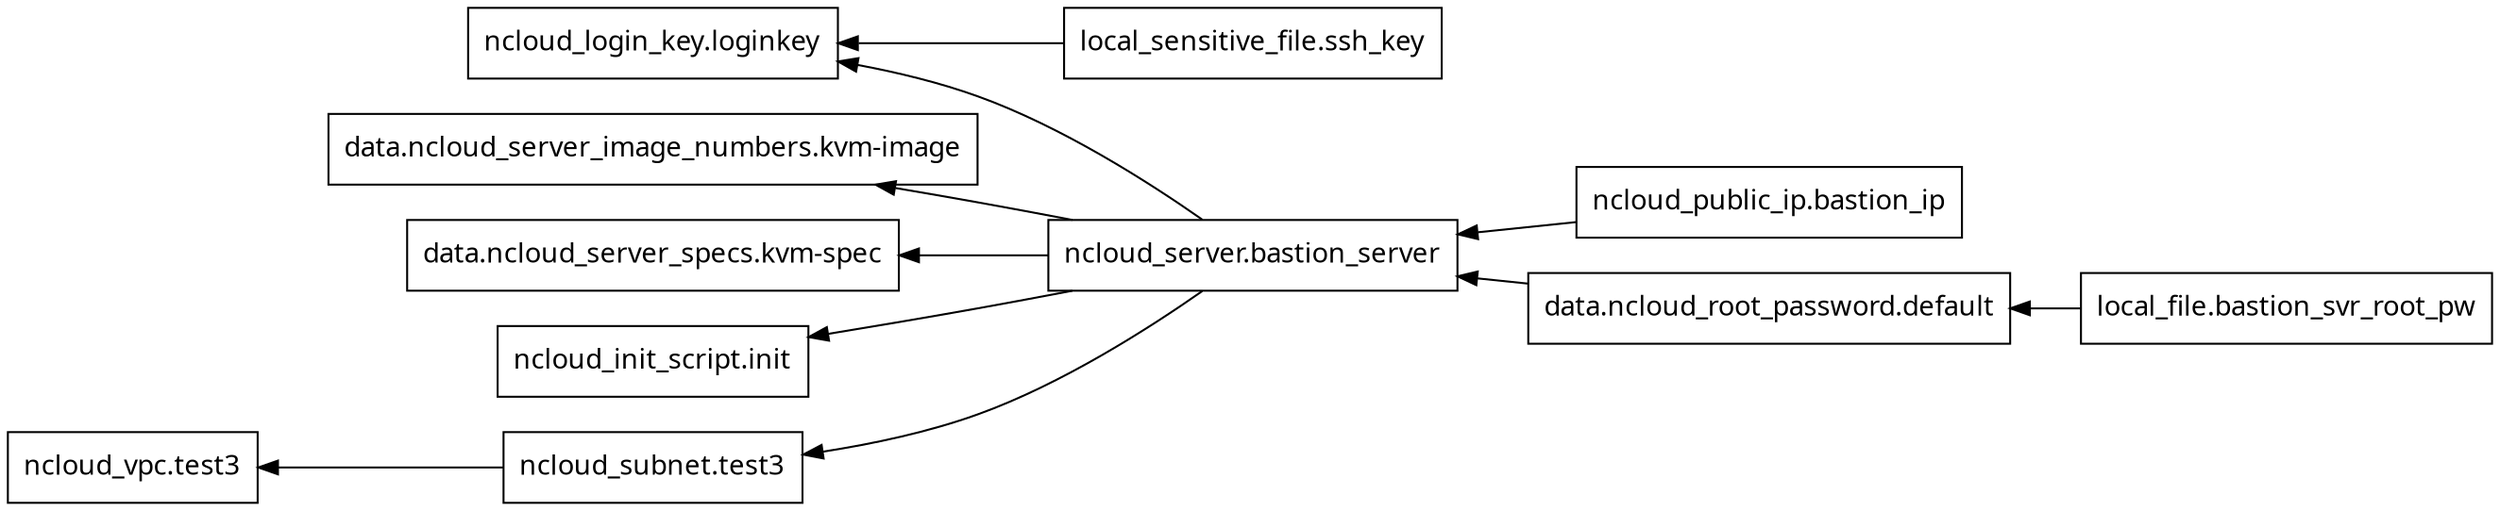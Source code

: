 digraph G {
  rankdir = "RL";
  node [shape = rect, fontname = "sans-serif"];
  "data.ncloud_root_password.default" [label="data.ncloud_root_password.default"];
  "data.ncloud_server_image_numbers.kvm-image" [label="data.ncloud_server_image_numbers.kvm-image"];
  "data.ncloud_server_specs.kvm-spec" [label="data.ncloud_server_specs.kvm-spec"];
  "local_file.bastion_svr_root_pw" [label="local_file.bastion_svr_root_pw"];
  "local_sensitive_file.ssh_key" [label="local_sensitive_file.ssh_key"];
  "ncloud_init_script.init" [label="ncloud_init_script.init"];
  "ncloud_login_key.loginkey" [label="ncloud_login_key.loginkey"];
  "ncloud_public_ip.bastion_ip" [label="ncloud_public_ip.bastion_ip"];
  "ncloud_server.bastion_server" [label="ncloud_server.bastion_server"];
  "ncloud_subnet.test3" [label="ncloud_subnet.test3"];
  "ncloud_vpc.test3" [label="ncloud_vpc.test3"];
  "data.ncloud_root_password.default" -> "ncloud_server.bastion_server";
  "local_file.bastion_svr_root_pw" -> "data.ncloud_root_password.default";
  "local_sensitive_file.ssh_key" -> "ncloud_login_key.loginkey";
  "ncloud_public_ip.bastion_ip" -> "ncloud_server.bastion_server";
  "ncloud_server.bastion_server" -> "data.ncloud_server_image_numbers.kvm-image";
  "ncloud_server.bastion_server" -> "data.ncloud_server_specs.kvm-spec";
  "ncloud_server.bastion_server" -> "ncloud_init_script.init";
  "ncloud_server.bastion_server" -> "ncloud_login_key.loginkey";
  "ncloud_server.bastion_server" -> "ncloud_subnet.test3";
  "ncloud_subnet.test3" -> "ncloud_vpc.test3";
}
